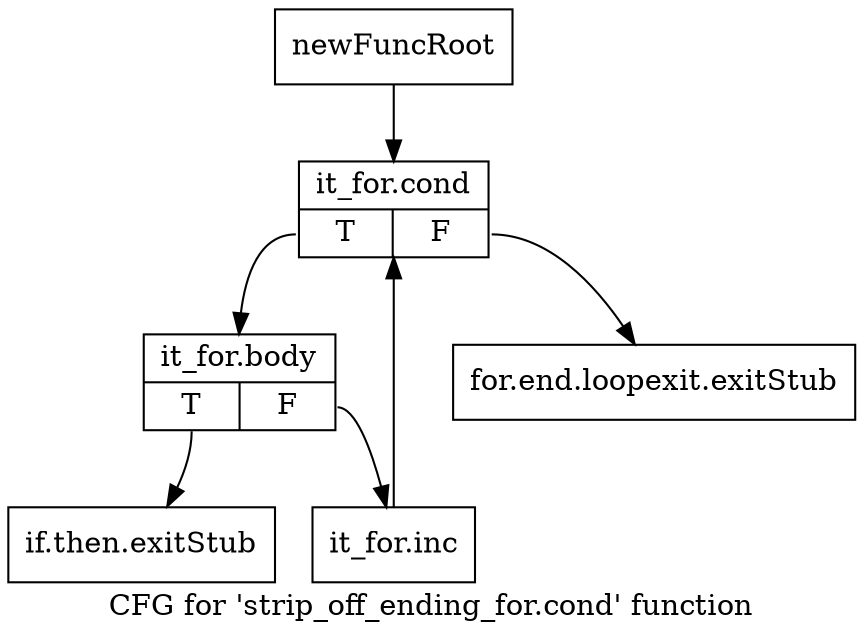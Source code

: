 digraph "CFG for 'strip_off_ending_for.cond' function" {
	label="CFG for 'strip_off_ending_for.cond' function";

	Node0xc46bbf0 [shape=record,label="{newFuncRoot}"];
	Node0xc46bbf0 -> Node0xc46bce0;
	Node0xc46bc40 [shape=record,label="{for.end.loopexit.exitStub}"];
	Node0xc46bc90 [shape=record,label="{if.then.exitStub}"];
	Node0xc46bce0 [shape=record,label="{it_for.cond|{<s0>T|<s1>F}}"];
	Node0xc46bce0:s0 -> Node0xc46bd30;
	Node0xc46bce0:s1 -> Node0xc46bc40;
	Node0xc46bd30 [shape=record,label="{it_for.body|{<s0>T|<s1>F}}"];
	Node0xc46bd30:s0 -> Node0xc46bc90;
	Node0xc46bd30:s1 -> Node0xc46bd80;
	Node0xc46bd80 [shape=record,label="{it_for.inc}"];
	Node0xc46bd80 -> Node0xc46bce0;
}
